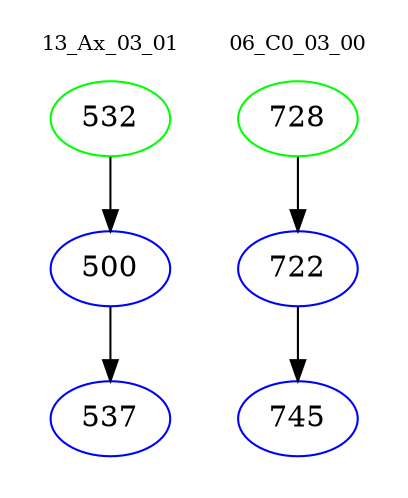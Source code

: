 digraph{
subgraph cluster_0 {
color = white
label = "13_Ax_03_01";
fontsize=10;
T0_532 [label="532", color="green"]
T0_532 -> T0_500 [color="black"]
T0_500 [label="500", color="blue"]
T0_500 -> T0_537 [color="black"]
T0_537 [label="537", color="blue"]
}
subgraph cluster_1 {
color = white
label = "06_C0_03_00";
fontsize=10;
T1_728 [label="728", color="green"]
T1_728 -> T1_722 [color="black"]
T1_722 [label="722", color="blue"]
T1_722 -> T1_745 [color="black"]
T1_745 [label="745", color="blue"]
}
}
